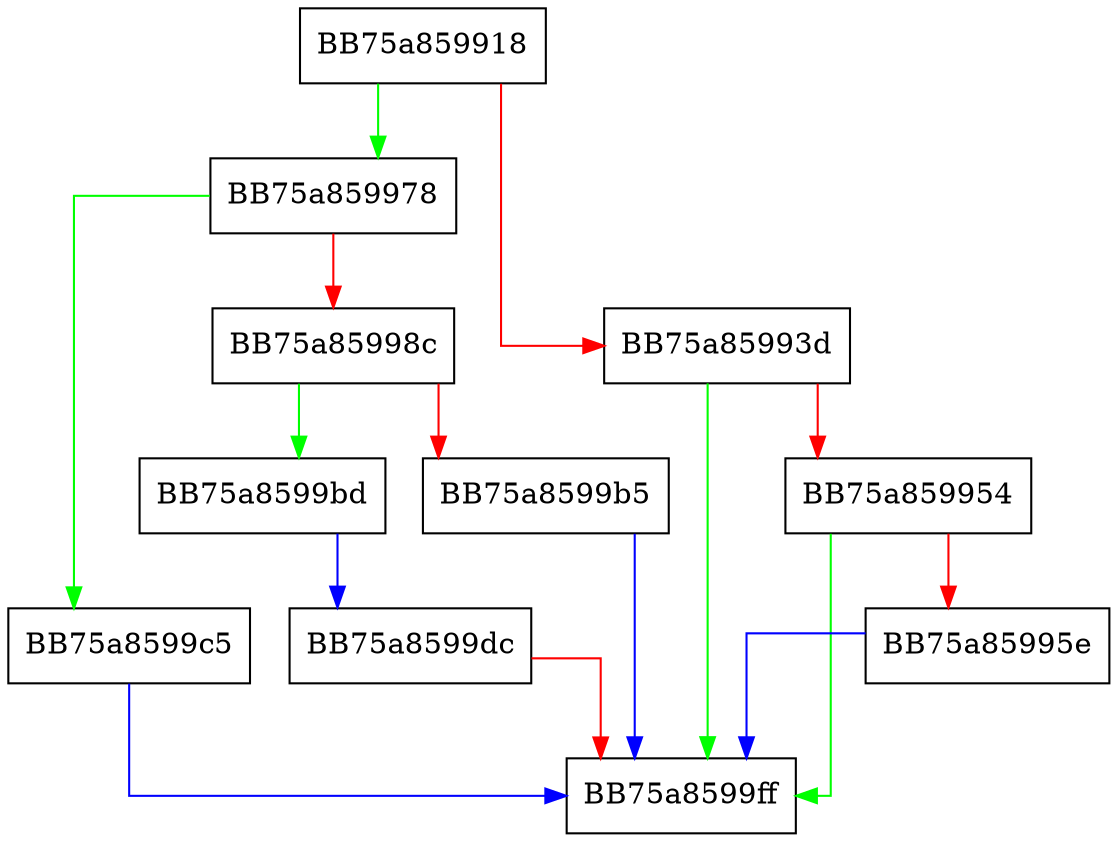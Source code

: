 digraph ProcessDirEnumEvent {
  node [shape="box"];
  graph [splines=ortho];
  BB75a859918 -> BB75a859978 [color="green"];
  BB75a859918 -> BB75a85993d [color="red"];
  BB75a85993d -> BB75a8599ff [color="green"];
  BB75a85993d -> BB75a859954 [color="red"];
  BB75a859954 -> BB75a8599ff [color="green"];
  BB75a859954 -> BB75a85995e [color="red"];
  BB75a85995e -> BB75a8599ff [color="blue"];
  BB75a859978 -> BB75a8599c5 [color="green"];
  BB75a859978 -> BB75a85998c [color="red"];
  BB75a85998c -> BB75a8599bd [color="green"];
  BB75a85998c -> BB75a8599b5 [color="red"];
  BB75a8599b5 -> BB75a8599ff [color="blue"];
  BB75a8599bd -> BB75a8599dc [color="blue"];
  BB75a8599c5 -> BB75a8599ff [color="blue"];
  BB75a8599dc -> BB75a8599ff [color="red"];
}